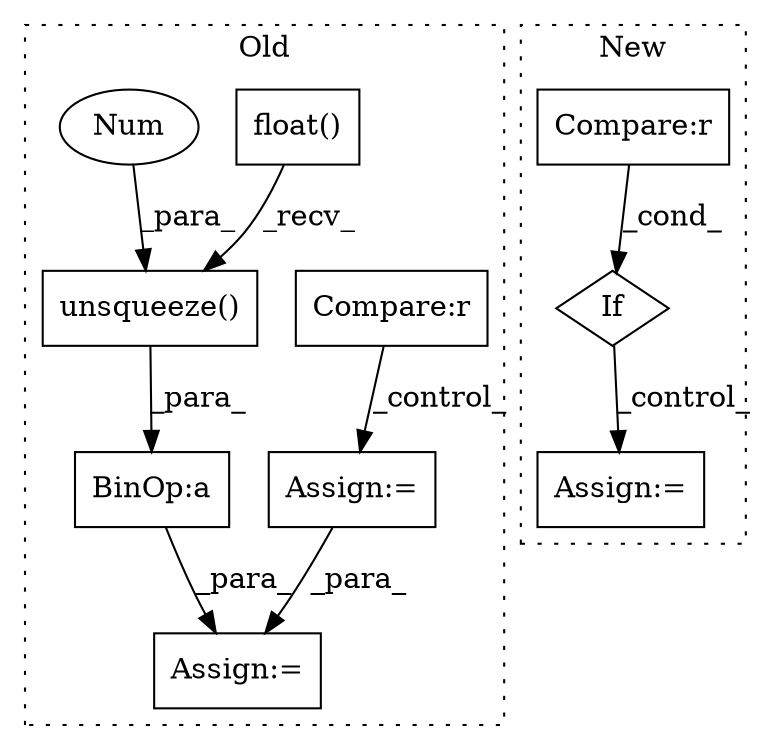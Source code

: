 digraph G {
subgraph cluster0 {
1 [label="float()" a="75" s="4444" l="26" shape="box"];
4 [label="Assign:=" a="68" s="5610" l="3" shape="box"];
5 [label="Assign:=" a="68" s="5447" l="3" shape="box"];
6 [label="BinOp:a" a="82" s="4936" l="3" shape="box"];
7 [label="Compare:r" a="40" s="5074" l="18" shape="box"];
9 [label="unsqueeze()" a="75" s="4508,4554" l="45,1" shape="box"];
10 [label="Num" a="76" s="4553" l="1" shape="ellipse"];
label = "Old";
style="dotted";
}
subgraph cluster1 {
2 [label="If" a="96" s="5100,5126" l="3,23" shape="diamond"];
3 [label="Assign:=" a="68" s="5153" l="3" shape="box"];
8 [label="Compare:r" a="40" s="5103" l="23" shape="box"];
label = "New";
style="dotted";
}
1 -> 9 [label="_recv_"];
2 -> 3 [label="_control_"];
5 -> 4 [label="_para_"];
6 -> 4 [label="_para_"];
7 -> 5 [label="_control_"];
8 -> 2 [label="_cond_"];
9 -> 6 [label="_para_"];
10 -> 9 [label="_para_"];
}